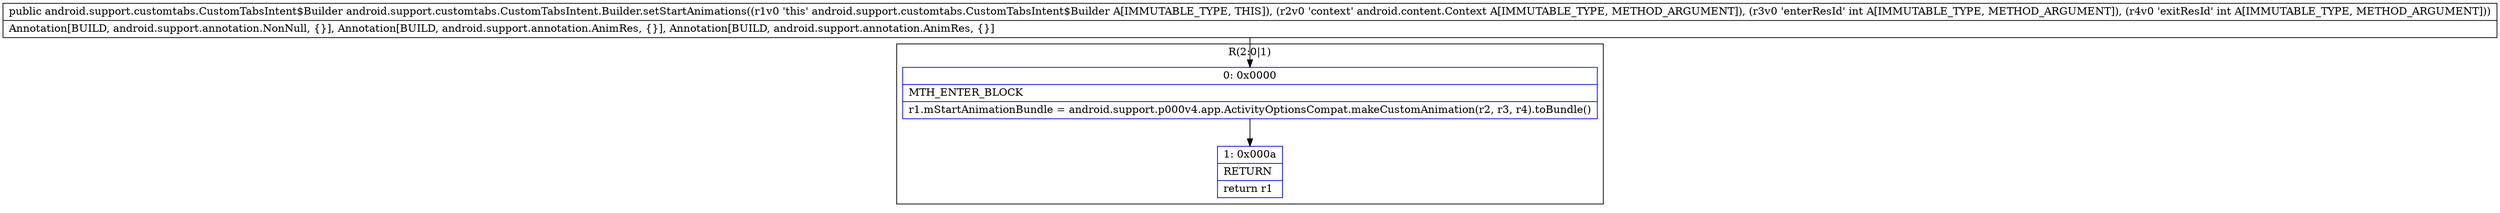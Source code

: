 digraph "CFG forandroid.support.customtabs.CustomTabsIntent.Builder.setStartAnimations(Landroid\/content\/Context;II)Landroid\/support\/customtabs\/CustomTabsIntent$Builder;" {
subgraph cluster_Region_1406225851 {
label = "R(2:0|1)";
node [shape=record,color=blue];
Node_0 [shape=record,label="{0\:\ 0x0000|MTH_ENTER_BLOCK\l|r1.mStartAnimationBundle = android.support.p000v4.app.ActivityOptionsCompat.makeCustomAnimation(r2, r3, r4).toBundle()\l}"];
Node_1 [shape=record,label="{1\:\ 0x000a|RETURN\l|return r1\l}"];
}
MethodNode[shape=record,label="{public android.support.customtabs.CustomTabsIntent$Builder android.support.customtabs.CustomTabsIntent.Builder.setStartAnimations((r1v0 'this' android.support.customtabs.CustomTabsIntent$Builder A[IMMUTABLE_TYPE, THIS]), (r2v0 'context' android.content.Context A[IMMUTABLE_TYPE, METHOD_ARGUMENT]), (r3v0 'enterResId' int A[IMMUTABLE_TYPE, METHOD_ARGUMENT]), (r4v0 'exitResId' int A[IMMUTABLE_TYPE, METHOD_ARGUMENT]))  | Annotation[BUILD, android.support.annotation.NonNull, \{\}], Annotation[BUILD, android.support.annotation.AnimRes, \{\}], Annotation[BUILD, android.support.annotation.AnimRes, \{\}]\l}"];
MethodNode -> Node_0;
Node_0 -> Node_1;
}

